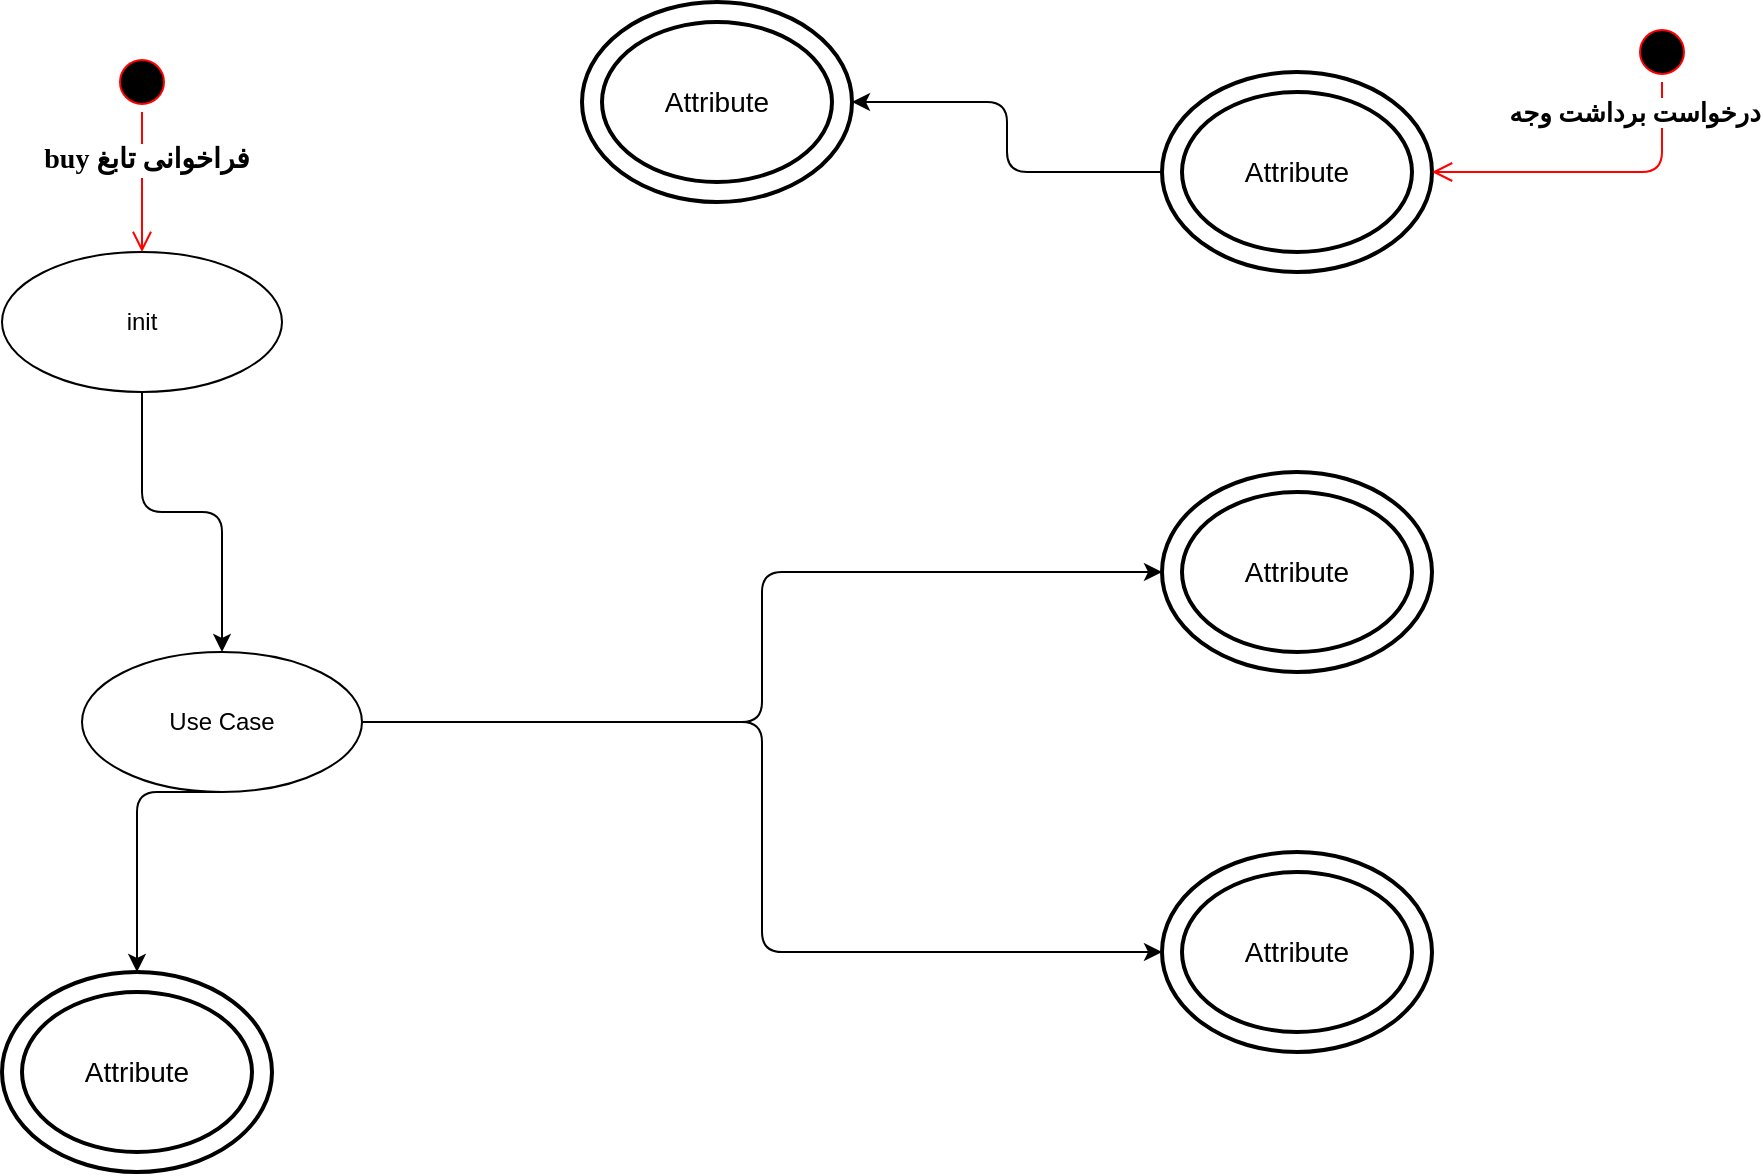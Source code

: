 <mxfile version="11.0.5" type="github"><diagram id="GGGy6DPURZi7gMHvuX_T" name="Page-1"><mxGraphModel dx="1038" dy="549" grid="1" gridSize="10" guides="1" tooltips="1" connect="1" arrows="1" fold="1" page="1" pageScale="1" pageWidth="850" pageHeight="1100" math="0" shadow="0"><root><mxCell id="0"/><mxCell id="1" parent="0"/><mxCell id="TlKhyiAT8JS7wV_1C53C-5" value="init" style="ellipse;whiteSpace=wrap;html=1;" vertex="1" parent="1"><mxGeometry x="20" y="140" width="140" height="70" as="geometry"/></mxCell><mxCell id="TlKhyiAT8JS7wV_1C53C-7" value="" style="ellipse;html=1;shape=startState;fillColor=#000000;strokeColor=#ff0000;fontFamily=Tahoma;" vertex="1" parent="1"><mxGeometry x="75" y="40" width="30" height="30" as="geometry"/></mxCell><mxCell id="TlKhyiAT8JS7wV_1C53C-8" value="" style="edgeStyle=orthogonalEdgeStyle;html=1;verticalAlign=bottom;endArrow=open;endSize=8;strokeColor=#ff0000;fontFamily=Tahoma;entryX=0.5;entryY=0;entryDx=0;entryDy=0;" edge="1" source="TlKhyiAT8JS7wV_1C53C-7" parent="1" target="TlKhyiAT8JS7wV_1C53C-5"><mxGeometry relative="1" as="geometry"><mxPoint x="90" y="120" as="targetPoint"/></mxGeometry></mxCell><mxCell id="TlKhyiAT8JS7wV_1C53C-11" value="&lt;b&gt;&lt;font style=&quot;font-size: 14px&quot;&gt;buy فراخوانی تابغ&lt;br&gt;&lt;/font&gt;&lt;/b&gt;" style="text;html=1;resizable=0;points=[];align=center;verticalAlign=middle;labelBackgroundColor=#ffffff;fontFamily=Tahoma;" vertex="1" connectable="0" parent="TlKhyiAT8JS7wV_1C53C-8"><mxGeometry x="-0.317" y="2" relative="1" as="geometry"><mxPoint as="offset"/></mxGeometry></mxCell><mxCell id="TlKhyiAT8JS7wV_1C53C-13" value="Use Case" style="ellipse;whiteSpace=wrap;html=1;" vertex="1" parent="1"><mxGeometry x="60" y="340" width="140" height="70" as="geometry"/></mxCell><mxCell id="TlKhyiAT8JS7wV_1C53C-14" value="Attribute" style="ellipse;shape=doubleEllipse;margin=10;strokeWidth=2;fontSize=14;whiteSpace=wrap;html=1;align=center;" vertex="1" parent="1"><mxGeometry x="20" y="500" width="135" height="100" as="geometry"/></mxCell><mxCell id="TlKhyiAT8JS7wV_1C53C-15" value="Attribute" style="ellipse;shape=doubleEllipse;margin=10;strokeWidth=2;fontSize=14;whiteSpace=wrap;html=1;align=center;" vertex="1" parent="1"><mxGeometry x="600" y="440" width="135" height="100" as="geometry"/></mxCell><mxCell id="TlKhyiAT8JS7wV_1C53C-16" value="Attribute" style="ellipse;shape=doubleEllipse;margin=10;strokeWidth=2;fontSize=14;whiteSpace=wrap;html=1;align=center;" vertex="1" parent="1"><mxGeometry x="600" y="250" width="135" height="100" as="geometry"/></mxCell><mxCell id="TlKhyiAT8JS7wV_1C53C-17" value="Attribute" style="ellipse;shape=doubleEllipse;margin=10;strokeWidth=2;fontSize=14;whiteSpace=wrap;html=1;align=center;" vertex="1" parent="1"><mxGeometry x="600" y="50" width="135" height="100" as="geometry"/></mxCell><mxCell id="TlKhyiAT8JS7wV_1C53C-18" value="Attribute" style="ellipse;shape=doubleEllipse;margin=10;strokeWidth=2;fontSize=14;whiteSpace=wrap;html=1;align=center;" vertex="1" parent="1"><mxGeometry x="310" y="15" width="135" height="100" as="geometry"/></mxCell><mxCell id="TlKhyiAT8JS7wV_1C53C-22" value="" style="edgeStyle=segmentEdgeStyle;endArrow=classic;html=1;fontFamily=Tahoma;exitX=0.5;exitY=1;exitDx=0;exitDy=0;entryX=0.5;entryY=0;entryDx=0;entryDy=0;" edge="1" parent="1" source="TlKhyiAT8JS7wV_1C53C-5" target="TlKhyiAT8JS7wV_1C53C-13"><mxGeometry width="50" height="50" relative="1" as="geometry"><mxPoint x="190" y="300" as="sourcePoint"/><mxPoint x="240" y="250" as="targetPoint"/><Array as="points"><mxPoint x="90" y="270"/><mxPoint x="130" y="270"/></Array></mxGeometry></mxCell><mxCell id="TlKhyiAT8JS7wV_1C53C-23" value="" style="edgeStyle=segmentEdgeStyle;endArrow=classic;html=1;fontFamily=Tahoma;exitX=0.5;exitY=1;exitDx=0;exitDy=0;entryX=0.5;entryY=0;entryDx=0;entryDy=0;" edge="1" parent="1" source="TlKhyiAT8JS7wV_1C53C-13" target="TlKhyiAT8JS7wV_1C53C-14"><mxGeometry width="50" height="50" relative="1" as="geometry"><mxPoint x="140" y="470" as="sourcePoint"/><mxPoint x="190" y="420" as="targetPoint"/></mxGeometry></mxCell><mxCell id="TlKhyiAT8JS7wV_1C53C-25" value="" style="edgeStyle=elbowEdgeStyle;elbow=horizontal;endArrow=classic;html=1;fontFamily=Tahoma;exitX=1;exitY=0.5;exitDx=0;exitDy=0;entryX=0;entryY=0.5;entryDx=0;entryDy=0;" edge="1" parent="1" source="TlKhyiAT8JS7wV_1C53C-13" target="TlKhyiAT8JS7wV_1C53C-15"><mxGeometry width="50" height="50" relative="1" as="geometry"><mxPoint x="210" y="390" as="sourcePoint"/><mxPoint x="260" y="340" as="targetPoint"/></mxGeometry></mxCell><mxCell id="TlKhyiAT8JS7wV_1C53C-28" value="" style="edgeStyle=elbowEdgeStyle;elbow=horizontal;endArrow=classic;html=1;fontFamily=Tahoma;exitX=1;exitY=0.5;exitDx=0;exitDy=0;entryX=0;entryY=0.5;entryDx=0;entryDy=0;" edge="1" parent="1" source="TlKhyiAT8JS7wV_1C53C-13" target="TlKhyiAT8JS7wV_1C53C-16"><mxGeometry width="50" height="50" relative="1" as="geometry"><mxPoint x="290" y="340" as="sourcePoint"/><mxPoint x="340" y="290" as="targetPoint"/></mxGeometry></mxCell><mxCell id="TlKhyiAT8JS7wV_1C53C-31" value="" style="ellipse;html=1;shape=startState;fillColor=#000000;strokeColor=#ff0000;fontFamily=Tahoma;" vertex="1" parent="1"><mxGeometry x="835" y="25" width="30" height="30" as="geometry"/></mxCell><mxCell id="TlKhyiAT8JS7wV_1C53C-32" value="" style="edgeStyle=orthogonalEdgeStyle;html=1;verticalAlign=bottom;endArrow=open;endSize=8;strokeColor=#ff0000;fontFamily=Tahoma;entryX=1;entryY=0.5;entryDx=0;entryDy=0;" edge="1" parent="1" source="TlKhyiAT8JS7wV_1C53C-31" target="TlKhyiAT8JS7wV_1C53C-17"><mxGeometry relative="1" as="geometry"><mxPoint x="775" y="115" as="targetPoint"/><Array as="points"><mxPoint x="850" y="100"/></Array></mxGeometry></mxCell><mxCell id="TlKhyiAT8JS7wV_1C53C-33" value="&lt;font style=&quot;font-size: 13px&quot;&gt;&lt;b&gt;درخواست برداشت وجه&lt;/b&gt;&lt;/font&gt;" style="text;html=1;resizable=0;points=[];align=center;verticalAlign=middle;labelBackgroundColor=#ffffff;fontFamily=Tahoma;" vertex="1" connectable="0" parent="TlKhyiAT8JS7wV_1C53C-32"><mxGeometry x="-0.317" y="2" relative="1" as="geometry"><mxPoint x="-5" y="-32" as="offset"/></mxGeometry></mxCell><mxCell id="TlKhyiAT8JS7wV_1C53C-34" value="" style="edgeStyle=elbowEdgeStyle;elbow=horizontal;endArrow=classic;html=1;fontFamily=Tahoma;exitX=0;exitY=0.5;exitDx=0;exitDy=0;entryX=1;entryY=0.5;entryDx=0;entryDy=0;" edge="1" parent="1" source="TlKhyiAT8JS7wV_1C53C-17" target="TlKhyiAT8JS7wV_1C53C-18"><mxGeometry width="50" height="50" relative="1" as="geometry"><mxPoint x="515" y="70" as="sourcePoint"/><mxPoint x="565" y="20" as="targetPoint"/></mxGeometry></mxCell></root></mxGraphModel></diagram></mxfile>